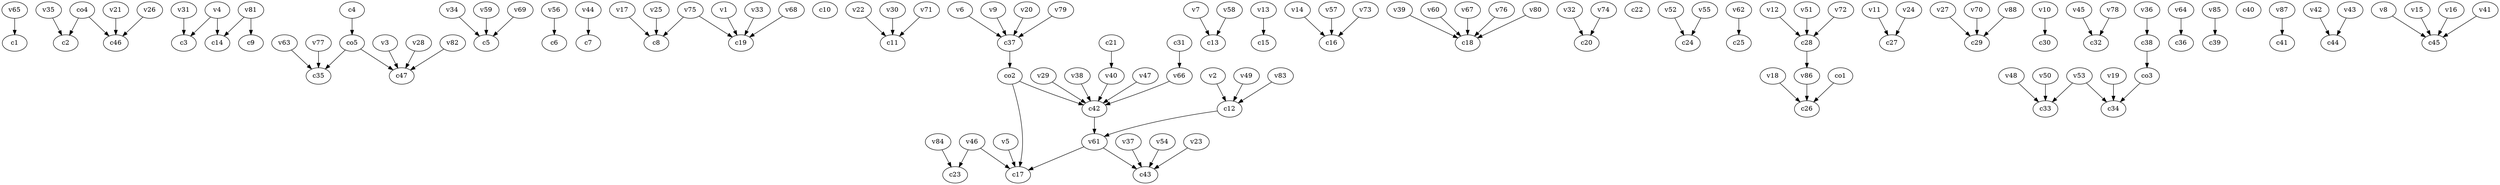 strict digraph  {
c1;
c2;
c3;
c4;
c5;
c6;
c7;
c8;
c9;
c10;
c11;
c12;
c13;
c14;
c15;
c16;
c17;
c18;
c19;
c20;
c21;
c22;
c23;
c24;
c25;
c26;
c27;
c28;
c29;
c30;
c31;
c32;
c33;
c34;
c35;
c36;
c37;
c38;
c39;
c40;
c41;
c42;
c43;
c44;
c45;
c46;
c47;
v1;
v2;
v3;
v4;
v5;
v6;
v7;
v8;
v9;
v10;
v11;
v12;
v13;
v14;
v15;
v16;
v17;
v18;
v19;
v20;
v21;
v22;
v23;
v24;
v25;
v26;
v27;
v28;
v29;
v30;
v31;
v32;
v33;
v34;
v35;
v36;
v37;
v38;
v39;
v40;
v41;
v42;
v43;
v44;
v45;
v46;
v47;
v48;
v49;
v50;
v51;
v52;
v53;
v54;
v55;
v56;
v57;
v58;
v59;
v60;
v61;
v62;
v63;
v64;
v65;
v66;
v67;
v68;
v69;
v70;
v71;
v72;
v73;
v74;
v75;
v76;
v77;
v78;
v79;
v80;
v81;
v82;
v83;
v84;
v85;
v86;
v87;
v88;
co1;
co2;
co3;
co4;
co5;
c4 -> co5  [weight=1];
c12 -> v61  [weight=1];
c21 -> v40  [weight=1];
c28 -> v86  [weight=1];
c31 -> v66  [weight=1];
c37 -> co2  [weight=1];
c38 -> co3  [weight=1];
c42 -> v61  [weight=1];
v1 -> c19  [weight=1];
v2 -> c12  [weight=1];
v3 -> c47  [weight=1];
v4 -> c14  [weight=1];
v4 -> c3  [weight=1];
v5 -> c17  [weight=1];
v6 -> c37  [weight=1];
v7 -> c13  [weight=1];
v8 -> c45  [weight=1];
v9 -> c37  [weight=1];
v10 -> c30  [weight=1];
v11 -> c27  [weight=1];
v12 -> c28  [weight=1];
v13 -> c15  [weight=1];
v14 -> c16  [weight=1];
v15 -> c45  [weight=1];
v16 -> c45  [weight=1];
v17 -> c8  [weight=1];
v18 -> c26  [weight=1];
v19 -> c34  [weight=1];
v20 -> c37  [weight=1];
v21 -> c46  [weight=1];
v22 -> c11  [weight=1];
v23 -> c43  [weight=1];
v24 -> c27  [weight=1];
v25 -> c8  [weight=1];
v26 -> c46  [weight=1];
v27 -> c29  [weight=1];
v28 -> c47  [weight=1];
v29 -> c42  [weight=1];
v30 -> c11  [weight=1];
v31 -> c3  [weight=1];
v32 -> c20  [weight=1];
v33 -> c19  [weight=1];
v34 -> c5  [weight=1];
v35 -> c2  [weight=1];
v36 -> c38  [weight=1];
v37 -> c43  [weight=1];
v38 -> c42  [weight=1];
v39 -> c18  [weight=1];
v40 -> c42  [weight=1];
v41 -> c45  [weight=1];
v42 -> c44  [weight=1];
v43 -> c44  [weight=1];
v44 -> c7  [weight=1];
v45 -> c32  [weight=1];
v46 -> c17  [weight=1];
v46 -> c23  [weight=1];
v47 -> c42  [weight=1];
v48 -> c33  [weight=1];
v49 -> c12  [weight=1];
v50 -> c33  [weight=1];
v51 -> c28  [weight=1];
v52 -> c24  [weight=1];
v53 -> c34  [weight=1];
v53 -> c33  [weight=1];
v54 -> c43  [weight=1];
v55 -> c24  [weight=1];
v56 -> c6  [weight=1];
v57 -> c16  [weight=1];
v58 -> c13  [weight=1];
v59 -> c5  [weight=1];
v60 -> c18  [weight=1];
v61 -> c43  [weight=1];
v61 -> c17  [weight=1];
v62 -> c25  [weight=1];
v63 -> c35  [weight=1];
v64 -> c36  [weight=1];
v65 -> c1  [weight=1];
v66 -> c42  [weight=1];
v67 -> c18  [weight=1];
v68 -> c19  [weight=1];
v69 -> c5  [weight=1];
v70 -> c29  [weight=1];
v71 -> c11  [weight=1];
v72 -> c28  [weight=1];
v73 -> c16  [weight=1];
v74 -> c20  [weight=1];
v75 -> c19  [weight=1];
v75 -> c8  [weight=1];
v76 -> c18  [weight=1];
v77 -> c35  [weight=1];
v78 -> c32  [weight=1];
v79 -> c37  [weight=1];
v80 -> c18  [weight=1];
v81 -> c14  [weight=1];
v81 -> c9  [weight=1];
v82 -> c47  [weight=1];
v83 -> c12  [weight=1];
v84 -> c23  [weight=1];
v85 -> c39  [weight=1];
v86 -> c26  [weight=1];
v87 -> c41  [weight=1];
v88 -> c29  [weight=1];
co1 -> c26  [weight=1];
co2 -> c42  [weight=1];
co2 -> c17  [weight=1];
co3 -> c34  [weight=1];
co4 -> c2  [weight=1];
co4 -> c46  [weight=1];
co5 -> c35  [weight=1];
co5 -> c47  [weight=1];
}
